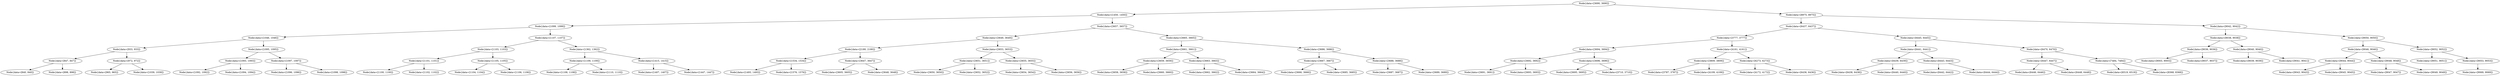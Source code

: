 digraph G{
98860575 [label="Node{data=[3690, 3690]}"]
98860575 -> 1147607035
1147607035 [label="Node{data=[1450, 1450]}"]
1147607035 -> 1630819041
1630819041 [label="Node{data=[1099, 1099]}"]
1630819041 -> 37108197
37108197 [label="Node{data=[1046, 1046]}"]
37108197 -> 604285754
604285754 [label="Node{data=[933, 933]}"]
604285754 -> 1486928014
1486928014 [label="Node{data=[847, 847]}"]
1486928014 -> 457198113
457198113 [label="Node{data=[840, 840]}"]
1486928014 -> 671785405
671785405 [label="Node{data=[898, 898]}"]
604285754 -> 693539581
693539581 [label="Node{data=[972, 972]}"]
693539581 -> 1953442705
1953442705 [label="Node{data=[965, 965]}"]
693539581 -> 1835492991
1835492991 [label="Node{data=[1039, 1039]}"]
37108197 -> 278738215
278738215 [label="Node{data=[1095, 1095]}"]
278738215 -> 222399667
222399667 [label="Node{data=[1093, 1093]}"]
222399667 -> 16719145
16719145 [label="Node{data=[1092, 1092]}"]
222399667 -> 1451083735
1451083735 [label="Node{data=[1094, 1094]}"]
278738215 -> 800126002
800126002 [label="Node{data=[1097, 1097]}"]
800126002 -> 781570403
781570403 [label="Node{data=[1096, 1096]}"]
800126002 -> 1459324877
1459324877 [label="Node{data=[1098, 1098]}"]
1630819041 -> 1845535162
1845535162 [label="Node{data=[1107, 1107]}"]
1845535162 -> 1178196268
1178196268 [label="Node{data=[1103, 1103]}"]
1178196268 -> 1176962625
1176962625 [label="Node{data=[1101, 1101]}"]
1176962625 -> 1290282151
1290282151 [label="Node{data=[1100, 1100]}"]
1176962625 -> 663638513
663638513 [label="Node{data=[1102, 1102]}"]
1178196268 -> 804658325
804658325 [label="Node{data=[1105, 1105]}"]
804658325 -> 1369248292
1369248292 [label="Node{data=[1104, 1104]}"]
804658325 -> 1549654444
1549654444 [label="Node{data=[1106, 1106]}"]
1845535162 -> 151591439
151591439 [label="Node{data=[1362, 1362]}"]
151591439 -> 369405199
369405199 [label="Node{data=[1109, 1109]}"]
369405199 -> 791773657
791773657 [label="Node{data=[1108, 1108]}"]
369405199 -> 496221482
496221482 [label="Node{data=[1110, 1110]}"]
151591439 -> 1552618997
1552618997 [label="Node{data=[1415, 1415]}"]
1552618997 -> 1867818942
1867818942 [label="Node{data=[1407, 1407]}"]
1552618997 -> 1279839428
1279839428 [label="Node{data=[1447, 1447]}"]
1147607035 -> 1278362250
1278362250 [label="Node{data=[3657, 3657]}"]
1278362250 -> 1209188932
1209188932 [label="Node{data=[3649, 3649]}"]
1209188932 -> 36824495
36824495 [label="Node{data=[2180, 2180]}"]
36824495 -> 143996865
143996865 [label="Node{data=[1534, 1534]}"]
143996865 -> 1458373195
1458373195 [label="Node{data=[1493, 1493]}"]
143996865 -> 146008624
146008624 [label="Node{data=[1576, 1576]}"]
36824495 -> 94530068
94530068 [label="Node{data=[3647, 3647]}"]
94530068 -> 606633566
606633566 [label="Node{data=[3605, 3605]}"]
94530068 -> 451530698
451530698 [label="Node{data=[3648, 3648]}"]
1209188932 -> 228349133
228349133 [label="Node{data=[3653, 3653]}"]
228349133 -> 460877216
460877216 [label="Node{data=[3651, 3651]}"]
460877216 -> 2084911647
2084911647 [label="Node{data=[3650, 3650]}"]
460877216 -> 671493570
671493570 [label="Node{data=[3652, 3652]}"]
228349133 -> 1205022259
1205022259 [label="Node{data=[3655, 3655]}"]
1205022259 -> 522079748
522079748 [label="Node{data=[3654, 3654]}"]
1205022259 -> 1247681082
1247681082 [label="Node{data=[3656, 3656]}"]
1278362250 -> 1395611278
1395611278 [label="Node{data=[3665, 3665]}"]
1395611278 -> 231954542
231954542 [label="Node{data=[3661, 3661]}"]
231954542 -> 1615874494
1615874494 [label="Node{data=[3659, 3659]}"]
1615874494 -> 1524957252
1524957252 [label="Node{data=[3658, 3658]}"]
1615874494 -> 1943516848
1943516848 [label="Node{data=[3660, 3660]}"]
231954542 -> 1691390092
1691390092 [label="Node{data=[3663, 3663]}"]
1691390092 -> 103753745
103753745 [label="Node{data=[3662, 3662]}"]
1691390092 -> 1958408112
1958408112 [label="Node{data=[3664, 3664]}"]
1395611278 -> 982955425
982955425 [label="Node{data=[3686, 3686]}"]
982955425 -> 1520572047
1520572047 [label="Node{data=[3667, 3667]}"]
1520572047 -> 632476266
632476266 [label="Node{data=[3666, 3666]}"]
1520572047 -> 114720259
114720259 [label="Node{data=[3685, 3685]}"]
982955425 -> 157477061
157477061 [label="Node{data=[3688, 3688]}"]
157477061 -> 1128173832
1128173832 [label="Node{data=[3687, 3687]}"]
157477061 -> 1890335367
1890335367 [label="Node{data=[3689, 3689]}"]
98860575 -> 1170171127
1170171127 [label="Node{data=[8975, 8975]}"]
1170171127 -> 1535481925
1535481925 [label="Node{data=[6437, 6437]}"]
1535481925 -> 1820648684
1820648684 [label="Node{data=[3777, 3777]}"]
1820648684 -> 2104333305
2104333305 [label="Node{data=[3694, 3694]}"]
2104333305 -> 1137428607
1137428607 [label="Node{data=[3692, 3692]}"]
1137428607 -> 880486387
880486387 [label="Node{data=[3691, 3691]}"]
1137428607 -> 2140341780
2140341780 [label="Node{data=[3693, 3693]}"]
2104333305 -> 1861263428
1861263428 [label="Node{data=[3696, 3696]}"]
1861263428 -> 1944389077
1944389077 [label="Node{data=[3695, 3695]}"]
1861263428 -> 508358885
508358885 [label="Node{data=[3710, 3710]}"]
1820648684 -> 2030626462
2030626462 [label="Node{data=[4161, 4161]}"]
2030626462 -> 311532411
311532411 [label="Node{data=[3809, 3809]}"]
311532411 -> 1224867665
1224867665 [label="Node{data=[3787, 3787]}"]
311532411 -> 808707404
808707404 [label="Node{data=[4109, 4109]}"]
2030626462 -> 238148034
238148034 [label="Node{data=[6273, 6273]}"]
238148034 -> 283492668
283492668 [label="Node{data=[4172, 4172]}"]
238148034 -> 1448627974
1448627974 [label="Node{data=[6436, 6436]}"]
1535481925 -> 2037307652
2037307652 [label="Node{data=[6445, 6445]}"]
2037307652 -> 2039603234
2039603234 [label="Node{data=[6441, 6441]}"]
2039603234 -> 1195581965
1195581965 [label="Node{data=[6439, 6439]}"]
1195581965 -> 1408726428
1408726428 [label="Node{data=[6438, 6438]}"]
1195581965 -> 1549676575
1549676575 [label="Node{data=[6440, 6440]}"]
2039603234 -> 708332358
708332358 [label="Node{data=[6443, 6443]}"]
708332358 -> 1949652806
1949652806 [label="Node{data=[6442, 6442]}"]
708332358 -> 470194121
470194121 [label="Node{data=[6444, 6444]}"]
2037307652 -> 838173342
838173342 [label="Node{data=[6470, 6470]}"]
838173342 -> 1501535645
1501535645 [label="Node{data=[6447, 6447]}"]
1501535645 -> 120483475
120483475 [label="Node{data=[6446, 6446]}"]
1501535645 -> 800983392
800983392 [label="Node{data=[6448, 6448]}"]
838173342 -> 851615611
851615611 [label="Node{data=[7484, 7484]}"]
851615611 -> 393506763
393506763 [label="Node{data=[6519, 6519]}"]
851615611 -> 1666896192
1666896192 [label="Node{data=[8368, 8368]}"]
1170171127 -> 1013985602
1013985602 [label="Node{data=[9042, 9042]}"]
1013985602 -> 451889392
451889392 [label="Node{data=[9038, 9038]}"]
451889392 -> 785475153
785475153 [label="Node{data=[9036, 9036]}"]
785475153 -> 456421914
456421914 [label="Node{data=[9003, 9003]}"]
785475153 -> 645118495
645118495 [label="Node{data=[9037, 9037]}"]
451889392 -> 1178328809
1178328809 [label="Node{data=[9040, 9040]}"]
1178328809 -> 1677577105
1677577105 [label="Node{data=[9039, 9039]}"]
1178328809 -> 1533137238
1533137238 [label="Node{data=[9041, 9041]}"]
1013985602 -> 1618553703
1618553703 [label="Node{data=[9050, 9050]}"]
1618553703 -> 2024635671
2024635671 [label="Node{data=[9046, 9046]}"]
2024635671 -> 1963036880
1963036880 [label="Node{data=[9044, 9044]}"]
1963036880 -> 541004871
541004871 [label="Node{data=[9043, 9043]}"]
1963036880 -> 162804020
162804020 [label="Node{data=[9045, 9045]}"]
2024635671 -> 451064016
451064016 [label="Node{data=[9048, 9048]}"]
451064016 -> 1662788684
1662788684 [label="Node{data=[9047, 9047]}"]
451064016 -> 1004116292
1004116292 [label="Node{data=[9049, 9049]}"]
1618553703 -> 323760794
323760794 [label="Node{data=[9052, 9052]}"]
323760794 -> 472347667
472347667 [label="Node{data=[9051, 9051]}"]
323760794 -> 513482143
513482143 [label="Node{data=[9053, 9053]}"]
513482143 -> 1769977009
1769977009 [label="Node{data=[9069, 9069]}"]
}